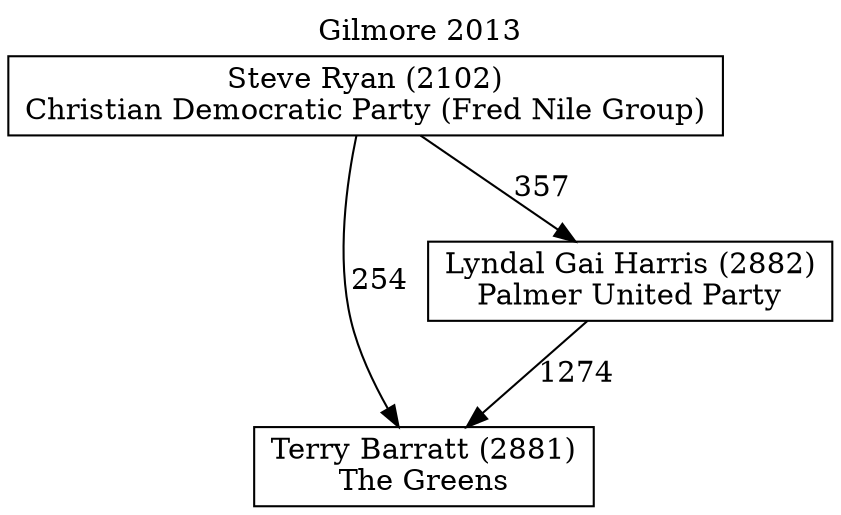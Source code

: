 // House preference flow
digraph "Terry Barratt (2881)_Gilmore_2013" {
	graph [label="Gilmore 2013" labelloc=t mclimit=10]
	node [shape=box]
	"Terry Barratt (2881)" [label="Terry Barratt (2881)
The Greens"]
	"Lyndal Gai Harris (2882)" [label="Lyndal Gai Harris (2882)
Palmer United Party"]
	"Steve Ryan (2102)" [label="Steve Ryan (2102)
Christian Democratic Party (Fred Nile Group)"]
	"Terry Barratt (2881)" [label="Terry Barratt (2881)
The Greens"]
	"Steve Ryan (2102)" [label="Steve Ryan (2102)
Christian Democratic Party (Fred Nile Group)"]
	"Steve Ryan (2102)" [label="Steve Ryan (2102)
Christian Democratic Party (Fred Nile Group)"]
	"Lyndal Gai Harris (2882)" [label="Lyndal Gai Harris (2882)
Palmer United Party"]
	"Steve Ryan (2102)" [label="Steve Ryan (2102)
Christian Democratic Party (Fred Nile Group)"]
	"Steve Ryan (2102)" [label="Steve Ryan (2102)
Christian Democratic Party (Fred Nile Group)"]
	"Lyndal Gai Harris (2882)" -> "Terry Barratt (2881)" [label=1274]
	"Steve Ryan (2102)" -> "Lyndal Gai Harris (2882)" [label=357]
	"Steve Ryan (2102)" -> "Terry Barratt (2881)" [label=254]
}
